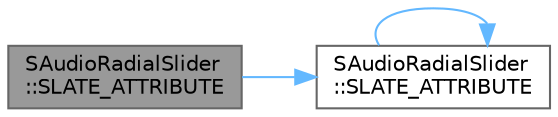 digraph "SAudioRadialSlider::SLATE_ATTRIBUTE"
{
 // INTERACTIVE_SVG=YES
 // LATEX_PDF_SIZE
  bgcolor="transparent";
  edge [fontname=Helvetica,fontsize=10,labelfontname=Helvetica,labelfontsize=10];
  node [fontname=Helvetica,fontsize=10,shape=box,height=0.2,width=0.4];
  rankdir="LR";
  Node1 [id="Node000001",label="SAudioRadialSlider\l::SLATE_ATTRIBUTE",height=0.2,width=0.4,color="gray40", fillcolor="grey60", style="filled", fontcolor="black",tooltip="The color to draw the slider bar in."];
  Node1 -> Node2 [id="edge1_Node000001_Node000002",color="steelblue1",style="solid",tooltip=" "];
  Node2 [id="Node000002",label="SAudioRadialSlider\l::SLATE_ATTRIBUTE",height=0.2,width=0.4,color="grey40", fillcolor="white", style="filled",URL="$df/d61/classSAudioRadialSlider.html#acbb458c300b7b684eed31a7ec01ef632",tooltip="The widget layout."];
  Node2 -> Node2 [id="edge2_Node000002_Node000002",color="steelblue1",style="solid",tooltip=" "];
}
